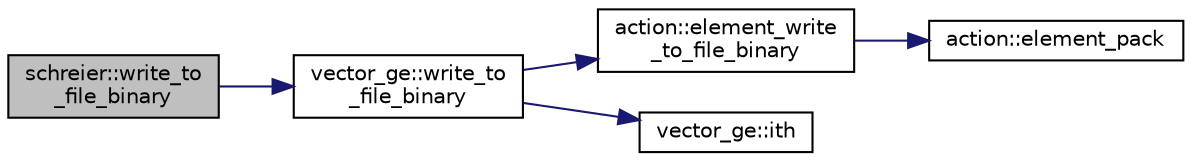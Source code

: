 digraph "schreier::write_to_file_binary"
{
  edge [fontname="Helvetica",fontsize="10",labelfontname="Helvetica",labelfontsize="10"];
  node [fontname="Helvetica",fontsize="10",shape=record];
  rankdir="LR";
  Node5620 [label="schreier::write_to\l_file_binary",height=0.2,width=0.4,color="black", fillcolor="grey75", style="filled", fontcolor="black"];
  Node5620 -> Node5621 [color="midnightblue",fontsize="10",style="solid",fontname="Helvetica"];
  Node5621 [label="vector_ge::write_to\l_file_binary",height=0.2,width=0.4,color="black", fillcolor="white", style="filled",URL="$d4/d6e/classvector__ge.html#a59e1a59dace86ad6433f5fda72a66597"];
  Node5621 -> Node5622 [color="midnightblue",fontsize="10",style="solid",fontname="Helvetica"];
  Node5622 [label="action::element_write\l_to_file_binary",height=0.2,width=0.4,color="black", fillcolor="white", style="filled",URL="$d2/d86/classaction.html#a5d44cde73148588d64d772a7d23129a4"];
  Node5622 -> Node5623 [color="midnightblue",fontsize="10",style="solid",fontname="Helvetica"];
  Node5623 [label="action::element_pack",height=0.2,width=0.4,color="black", fillcolor="white", style="filled",URL="$d2/d86/classaction.html#a48a10a87c09b4b37c36eac1180884140"];
  Node5621 -> Node5624 [color="midnightblue",fontsize="10",style="solid",fontname="Helvetica"];
  Node5624 [label="vector_ge::ith",height=0.2,width=0.4,color="black", fillcolor="white", style="filled",URL="$d4/d6e/classvector__ge.html#a1ff002e8b746a9beb119d57dcd4a15ff"];
}
